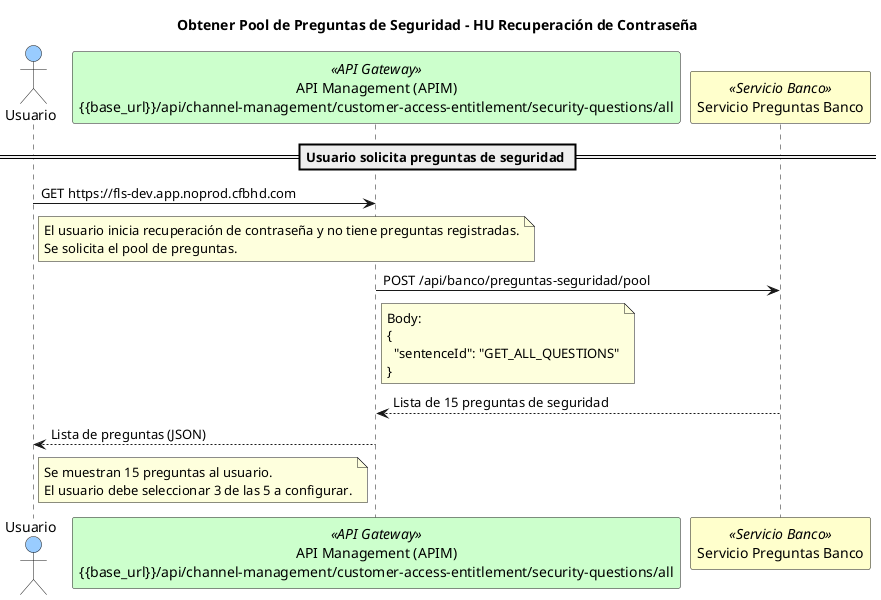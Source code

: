 @startuml ConsultaPreguntaSeguridad
title Obtener Pool de Preguntas de Seguridad - HU Recuperación de Contraseña

' == Actores y Sistemas ==
actor Usuario as FrontEnd #99ccff
participant "API Management (APIM)\n{{base_url}}/api/channel-management/customer-access-entitlement/security-questions/all" as APIM <<API Gateway>> #ccffcc
participant "Servicio Preguntas Banco" as BancoService <<Servicio Banco>> #ffffcc

' == Flujo principal ==
== Usuario solicita preguntas de seguridad ==

FrontEnd -> APIM : GET https://fls-dev.app.noprod.cfbhd.com
note right of FrontEnd
El usuario inicia recuperación de contraseña y no tiene preguntas registradas.
Se solicita el pool de preguntas.
end note

APIM -> BancoService : POST /api/banco/preguntas-seguridad/pool
note right of APIM
Body:
{
  "sentenceId": "GET_ALL_QUESTIONS"
}
end note

BancoService --> APIM : Lista de 15 preguntas de seguridad
APIM --> FrontEnd : Lista de preguntas (JSON)

note right of FrontEnd
Se muestran 15 preguntas al usuario.
El usuario debe seleccionar 3 de las 5 a configurar.
end note